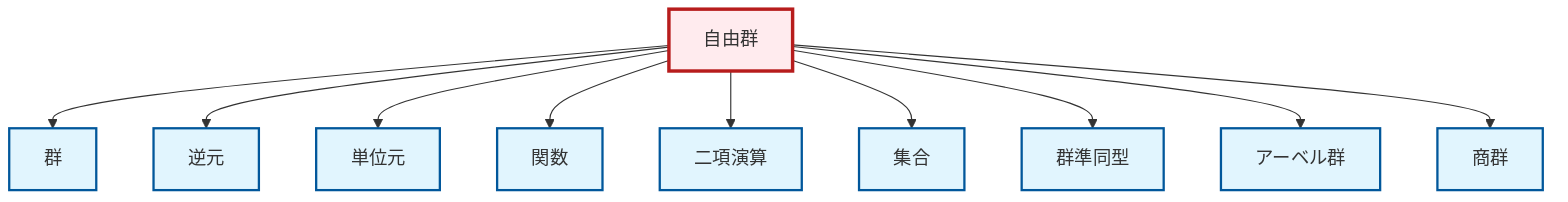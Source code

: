graph TD
    classDef definition fill:#e1f5fe,stroke:#01579b,stroke-width:2px
    classDef theorem fill:#f3e5f5,stroke:#4a148c,stroke-width:2px
    classDef axiom fill:#fff3e0,stroke:#e65100,stroke-width:2px
    classDef example fill:#e8f5e9,stroke:#1b5e20,stroke-width:2px
    classDef current fill:#ffebee,stroke:#b71c1c,stroke-width:3px
    def-homomorphism["群準同型"]:::definition
    def-abelian-group["アーベル群"]:::definition
    def-free-group["自由群"]:::definition
    def-function["関数"]:::definition
    def-inverse-element["逆元"]:::definition
    def-identity-element["単位元"]:::definition
    def-set["集合"]:::definition
    def-group["群"]:::definition
    def-quotient-group["商群"]:::definition
    def-binary-operation["二項演算"]:::definition
    def-free-group --> def-group
    def-free-group --> def-inverse-element
    def-free-group --> def-identity-element
    def-free-group --> def-function
    def-free-group --> def-binary-operation
    def-free-group --> def-set
    def-free-group --> def-homomorphism
    def-free-group --> def-abelian-group
    def-free-group --> def-quotient-group
    class def-free-group current